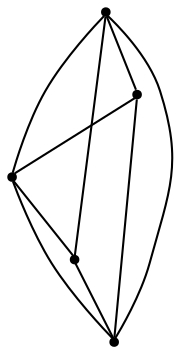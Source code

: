 graph {
  node [shape=point,comment="{\"directed\":false,\"doi\":\"10.1007/978-3-030-68766-3_19\",\"figure\":\"6 (2)\"}"]

  v0 [pos="480.53071755987037,346.1514770153135"]
  v1 [pos="361.70761977387247,464.97207729819604"]
  v2 [pos="361.70761977387247,524.3784946194687"]
  v3 [pos="361.70761977387247,405.2589609001077"]
  v4 [pos="242.88869497778606,346.1514770153135"]

  v0 -- v1 [id="-1",pos="480.53071755987037,346.1514770153135 361.70761977387247,464.97207729819604 361.70761977387247,464.97207729819604 361.70761977387247,464.97207729819604"]
  v4 -- v0 [id="-2",pos="242.88869497778606,346.1514770153135 480.53071755987037,346.1514770153135 480.53071755987037,346.1514770153135 480.53071755987037,346.1514770153135"]
  v0 -- v2 [id="-3",pos="480.53071755987037,346.1514770153135 361.70761977387247,524.3784946194687 361.70761977387247,524.3784946194687 361.70761977387247,524.3784946194687"]
  v1 -- v3 [id="-4",pos="361.70761977387247,464.97207729819604 361.70761977387247,405.2589609001077 361.70761977387247,405.2589609001077 361.70761977387247,405.2589609001077"]
  v2 -- v1 [id="-5",pos="361.70761977387247,524.3784946194687 361.70761977387247,464.97207729819604 361.70761977387247,464.97207729819604 361.70761977387247,464.97207729819604"]
  v3 -- v0 [id="-6",pos="361.70761977387247,405.2589609001077 480.53071755987037,346.1514770153135 480.53071755987037,346.1514770153135 480.53071755987037,346.1514770153135"]
  v2 -- v4 [id="-7",pos="361.70761977387247,524.3784946194687 242.88869497778606,346.1514770153135 242.88869497778606,346.1514770153135 242.88869497778606,346.1514770153135"]
  v1 -- v4 [id="-8",pos="361.70761977387247,464.97207729819604 242.88869497778606,346.1514770153135 242.88869497778606,346.1514770153135 242.88869497778606,346.1514770153135"]
  v3 -- v4 [id="-9",pos="361.70761977387247,405.2589609001077 242.88869497778606,346.1514770153135 242.88869497778606,346.1514770153135 242.88869497778606,346.1514770153135"]
}